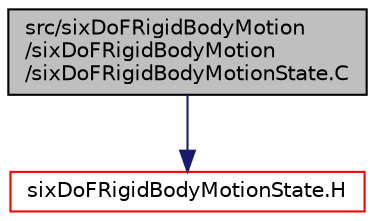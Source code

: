 digraph "src/sixDoFRigidBodyMotion/sixDoFRigidBodyMotion/sixDoFRigidBodyMotionState.C"
{
  bgcolor="transparent";
  edge [fontname="Helvetica",fontsize="10",labelfontname="Helvetica",labelfontsize="10"];
  node [fontname="Helvetica",fontsize="10",shape=record];
  Node0 [label="src/sixDoFRigidBodyMotion\l/sixDoFRigidBodyMotion\l/sixDoFRigidBodyMotionState.C",height=0.2,width=0.4,color="black", fillcolor="grey75", style="filled", fontcolor="black"];
  Node0 -> Node1 [color="midnightblue",fontsize="10",style="solid",fontname="Helvetica"];
  Node1 [label="sixDoFRigidBodyMotionState.H",height=0.2,width=0.4,color="red",URL="$a15332.html"];
}
